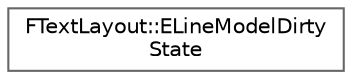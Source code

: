 digraph "Graphical Class Hierarchy"
{
 // INTERACTIVE_SVG=YES
 // LATEX_PDF_SIZE
  bgcolor="transparent";
  edge [fontname=Helvetica,fontsize=10,labelfontname=Helvetica,labelfontsize=10];
  node [fontname=Helvetica,fontsize=10,shape=box,height=0.2,width=0.4];
  rankdir="LR";
  Node0 [id="Node000000",label="FTextLayout::ELineModelDirty\lState",height=0.2,width=0.4,color="grey40", fillcolor="white", style="filled",URL="$d8/db6/structFTextLayout_1_1ELineModelDirtyState.html",tooltip=" "];
}
